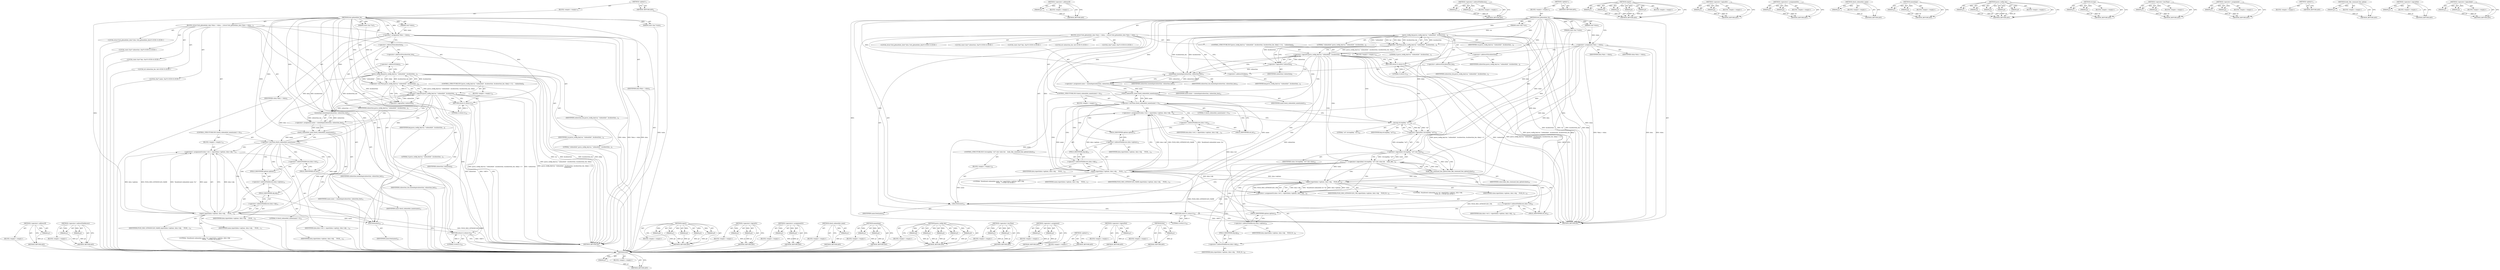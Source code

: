 digraph "&lt;operator&gt;.logicalAnd" {
vulnerable_118 [label=<(METHOD,&lt;operator&gt;.addressOf)>];
vulnerable_119 [label=<(PARAM,p1)>];
vulnerable_120 [label=<(BLOCK,&lt;empty&gt;,&lt;empty&gt;)>];
vulnerable_121 [label=<(METHOD_RETURN,ANY)>];
vulnerable_140 [label=<(METHOD,&lt;operator&gt;.indirectFieldAccess)>];
vulnerable_141 [label=<(PARAM,p1)>];
vulnerable_142 [label=<(PARAM,p2)>];
vulnerable_143 [label=<(BLOCK,&lt;empty&gt;,&lt;empty&gt;)>];
vulnerable_144 [label=<(METHOD_RETURN,ANY)>];
vulnerable_6 [label=<(METHOD,&lt;global&gt;)<SUB>1</SUB>>];
vulnerable_7 [label=<(BLOCK,&lt;empty&gt;,&lt;empty&gt;)<SUB>1</SUB>>];
vulnerable_8 [label=<(METHOD,fsck_gitmodules_fn)<SUB>1</SUB>>];
vulnerable_9 [label=<(PARAM,const char *var)<SUB>1</SUB>>];
vulnerable_10 [label=<(PARAM,const char *value)<SUB>1</SUB>>];
vulnerable_11 [label=<(PARAM,void *vdata)<SUB>1</SUB>>];
vulnerable_12 [label=<(BLOCK,{
	struct fsck_gitmodules_data *data = vdata;
	...,{
	struct fsck_gitmodules_data *data = vdata;
	...)<SUB>2</SUB>>];
vulnerable_13 [label="<(LOCAL,struct fsck_gitmodules_data* data: fsck_gitmodules_data*)<SUB>3</SUB>>"];
vulnerable_14 [label=<(&lt;operator&gt;.assignment,*data = vdata)<SUB>3</SUB>>];
vulnerable_15 [label=<(IDENTIFIER,data,*data = vdata)<SUB>3</SUB>>];
vulnerable_16 [label=<(IDENTIFIER,vdata,*data = vdata)<SUB>3</SUB>>];
vulnerable_17 [label="<(LOCAL,const char* subsection: char*)<SUB>4</SUB>>"];
vulnerable_18 [label="<(LOCAL,const char* key: char*)<SUB>4</SUB>>"];
vulnerable_19 [label="<(LOCAL,int subsection_len: int)<SUB>5</SUB>>"];
vulnerable_20 [label="<(LOCAL,char* name: char*)<SUB>6</SUB>>"];
vulnerable_21 [label=<(CONTROL_STRUCTURE,IF,if (parse_config_key(var, &quot;submodule&quot;, &amp;subsection, &amp;subsection_len, &amp;key) &lt; 0 ||
	    !subsection))<SUB>8</SUB>>];
vulnerable_22 [label=<(&lt;operator&gt;.logicalOr,parse_config_key(var, &quot;submodule&quot;, &amp;subsection,...)<SUB>8</SUB>>];
vulnerable_23 [label=<(&lt;operator&gt;.lessThan,parse_config_key(var, &quot;submodule&quot;, &amp;subsection,...)<SUB>8</SUB>>];
vulnerable_24 [label=<(parse_config_key,parse_config_key(var, &quot;submodule&quot;, &amp;subsection,...)<SUB>8</SUB>>];
vulnerable_25 [label=<(IDENTIFIER,var,parse_config_key(var, &quot;submodule&quot;, &amp;subsection,...)<SUB>8</SUB>>];
vulnerable_26 [label=<(LITERAL,&quot;submodule&quot;,parse_config_key(var, &quot;submodule&quot;, &amp;subsection,...)<SUB>8</SUB>>];
vulnerable_27 [label=<(&lt;operator&gt;.addressOf,&amp;subsection)<SUB>8</SUB>>];
vulnerable_28 [label=<(IDENTIFIER,subsection,parse_config_key(var, &quot;submodule&quot;, &amp;subsection,...)<SUB>8</SUB>>];
vulnerable_29 [label=<(&lt;operator&gt;.addressOf,&amp;subsection_len)<SUB>8</SUB>>];
vulnerable_30 [label=<(IDENTIFIER,subsection_len,parse_config_key(var, &quot;submodule&quot;, &amp;subsection,...)<SUB>8</SUB>>];
vulnerable_31 [label=<(&lt;operator&gt;.addressOf,&amp;key)<SUB>8</SUB>>];
vulnerable_32 [label=<(IDENTIFIER,key,parse_config_key(var, &quot;submodule&quot;, &amp;subsection,...)<SUB>8</SUB>>];
vulnerable_33 [label=<(LITERAL,0,parse_config_key(var, &quot;submodule&quot;, &amp;subsection,...)<SUB>8</SUB>>];
vulnerable_34 [label=<(&lt;operator&gt;.logicalNot,!subsection)<SUB>9</SUB>>];
vulnerable_35 [label=<(IDENTIFIER,subsection,!subsection)<SUB>9</SUB>>];
vulnerable_36 [label=<(BLOCK,&lt;empty&gt;,&lt;empty&gt;)<SUB>10</SUB>>];
vulnerable_37 [label=<(RETURN,return 0;,return 0;)<SUB>10</SUB>>];
vulnerable_38 [label=<(LITERAL,0,return 0;)<SUB>10</SUB>>];
vulnerable_39 [label=<(&lt;operator&gt;.assignment,name = xmemdupz(subsection, subsection_len))<SUB>12</SUB>>];
vulnerable_40 [label=<(IDENTIFIER,name,name = xmemdupz(subsection, subsection_len))<SUB>12</SUB>>];
vulnerable_41 [label=<(xmemdupz,xmemdupz(subsection, subsection_len))<SUB>12</SUB>>];
vulnerable_42 [label=<(IDENTIFIER,subsection,xmemdupz(subsection, subsection_len))<SUB>12</SUB>>];
vulnerable_43 [label=<(IDENTIFIER,subsection_len,xmemdupz(subsection, subsection_len))<SUB>12</SUB>>];
vulnerable_44 [label=<(CONTROL_STRUCTURE,IF,if (check_submodule_name(name) &lt; 0))<SUB>13</SUB>>];
vulnerable_45 [label=<(&lt;operator&gt;.lessThan,check_submodule_name(name) &lt; 0)<SUB>13</SUB>>];
vulnerable_46 [label=<(check_submodule_name,check_submodule_name(name))<SUB>13</SUB>>];
vulnerable_47 [label=<(IDENTIFIER,name,check_submodule_name(name))<SUB>13</SUB>>];
vulnerable_48 [label=<(LITERAL,0,check_submodule_name(name) &lt; 0)<SUB>13</SUB>>];
vulnerable_49 [label=<(BLOCK,&lt;empty&gt;,&lt;empty&gt;)<SUB>14</SUB>>];
vulnerable_50 [label=<(&lt;operators&gt;.assignmentOr,data-&gt;ret |= report(data-&gt;options, data-&gt;obj,
 ...)<SUB>14</SUB>>];
vulnerable_51 [label=<(&lt;operator&gt;.indirectFieldAccess,data-&gt;ret)<SUB>14</SUB>>];
vulnerable_52 [label=<(IDENTIFIER,data,data-&gt;ret |= report(data-&gt;options, data-&gt;obj,
 ...)<SUB>14</SUB>>];
vulnerable_53 [label=<(FIELD_IDENTIFIER,ret,ret)<SUB>14</SUB>>];
vulnerable_54 [label=<(report,report(data-&gt;options, data-&gt;obj,
 				    FSCK_...)<SUB>14</SUB>>];
vulnerable_55 [label=<(&lt;operator&gt;.indirectFieldAccess,data-&gt;options)<SUB>14</SUB>>];
vulnerable_56 [label=<(IDENTIFIER,data,report(data-&gt;options, data-&gt;obj,
 				    FSCK_...)<SUB>14</SUB>>];
vulnerable_57 [label=<(FIELD_IDENTIFIER,options,options)<SUB>14</SUB>>];
vulnerable_58 [label=<(&lt;operator&gt;.indirectFieldAccess,data-&gt;obj)<SUB>14</SUB>>];
vulnerable_59 [label=<(IDENTIFIER,data,report(data-&gt;options, data-&gt;obj,
 				    FSCK_...)<SUB>14</SUB>>];
vulnerable_60 [label=<(FIELD_IDENTIFIER,obj,obj)<SUB>14</SUB>>];
vulnerable_61 [label=<(IDENTIFIER,FSCK_MSG_GITMODULES_NAME,report(data-&gt;options, data-&gt;obj,
 				    FSCK_...)<SUB>15</SUB>>];
vulnerable_62 [label="<(LITERAL,&quot;disallowed submodule name: %s&quot;,report(data-&gt;options, data-&gt;obj,
 				    FSCK_...)<SUB>16</SUB>>"];
vulnerable_63 [label=<(IDENTIFIER,name,report(data-&gt;options, data-&gt;obj,
 				    FSCK_...)<SUB>17</SUB>>];
vulnerable_64 [label=<(free,free(name))<SUB>18</SUB>>];
vulnerable_65 [label=<(IDENTIFIER,name,free(name))<SUB>18</SUB>>];
vulnerable_66 [label=<(RETURN,return 0;,return 0;)<SUB>20</SUB>>];
vulnerable_67 [label=<(LITERAL,0,return 0;)<SUB>20</SUB>>];
vulnerable_68 [label=<(METHOD_RETURN,int)<SUB>1</SUB>>];
vulnerable_70 [label=<(METHOD_RETURN,ANY)<SUB>1</SUB>>];
vulnerable_145 [label=<(METHOD,report)>];
vulnerable_146 [label=<(PARAM,p1)>];
vulnerable_147 [label=<(PARAM,p2)>];
vulnerable_148 [label=<(PARAM,p3)>];
vulnerable_149 [label=<(PARAM,p4)>];
vulnerable_150 [label=<(PARAM,p5)>];
vulnerable_151 [label=<(BLOCK,&lt;empty&gt;,&lt;empty&gt;)>];
vulnerable_152 [label=<(METHOD_RETURN,ANY)>];
vulnerable_100 [label=<(METHOD,&lt;operator&gt;.logicalOr)>];
vulnerable_101 [label=<(PARAM,p1)>];
vulnerable_102 [label=<(PARAM,p2)>];
vulnerable_103 [label=<(BLOCK,&lt;empty&gt;,&lt;empty&gt;)>];
vulnerable_104 [label=<(METHOD_RETURN,ANY)>];
vulnerable_135 [label=<(METHOD,&lt;operators&gt;.assignmentOr)>];
vulnerable_136 [label=<(PARAM,p1)>];
vulnerable_137 [label=<(PARAM,p2)>];
vulnerable_138 [label=<(BLOCK,&lt;empty&gt;,&lt;empty&gt;)>];
vulnerable_139 [label=<(METHOD_RETURN,ANY)>];
vulnerable_131 [label=<(METHOD,check_submodule_name)>];
vulnerable_132 [label=<(PARAM,p1)>];
vulnerable_133 [label=<(BLOCK,&lt;empty&gt;,&lt;empty&gt;)>];
vulnerable_134 [label=<(METHOD_RETURN,ANY)>];
vulnerable_126 [label=<(METHOD,xmemdupz)>];
vulnerable_127 [label=<(PARAM,p1)>];
vulnerable_128 [label=<(PARAM,p2)>];
vulnerable_129 [label=<(BLOCK,&lt;empty&gt;,&lt;empty&gt;)>];
vulnerable_130 [label=<(METHOD_RETURN,ANY)>];
vulnerable_110 [label=<(METHOD,parse_config_key)>];
vulnerable_111 [label=<(PARAM,p1)>];
vulnerable_112 [label=<(PARAM,p2)>];
vulnerable_113 [label=<(PARAM,p3)>];
vulnerable_114 [label=<(PARAM,p4)>];
vulnerable_115 [label=<(PARAM,p5)>];
vulnerable_116 [label=<(BLOCK,&lt;empty&gt;,&lt;empty&gt;)>];
vulnerable_117 [label=<(METHOD_RETURN,ANY)>];
vulnerable_105 [label=<(METHOD,&lt;operator&gt;.lessThan)>];
vulnerable_106 [label=<(PARAM,p1)>];
vulnerable_107 [label=<(PARAM,p2)>];
vulnerable_108 [label=<(BLOCK,&lt;empty&gt;,&lt;empty&gt;)>];
vulnerable_109 [label=<(METHOD_RETURN,ANY)>];
vulnerable_95 [label=<(METHOD,&lt;operator&gt;.assignment)>];
vulnerable_96 [label=<(PARAM,p1)>];
vulnerable_97 [label=<(PARAM,p2)>];
vulnerable_98 [label=<(BLOCK,&lt;empty&gt;,&lt;empty&gt;)>];
vulnerable_99 [label=<(METHOD_RETURN,ANY)>];
vulnerable_89 [label=<(METHOD,&lt;global&gt;)<SUB>1</SUB>>];
vulnerable_90 [label=<(BLOCK,&lt;empty&gt;,&lt;empty&gt;)>];
vulnerable_91 [label=<(METHOD_RETURN,ANY)>];
vulnerable_122 [label=<(METHOD,&lt;operator&gt;.logicalNot)>];
vulnerable_123 [label=<(PARAM,p1)>];
vulnerable_124 [label=<(BLOCK,&lt;empty&gt;,&lt;empty&gt;)>];
vulnerable_125 [label=<(METHOD_RETURN,ANY)>];
vulnerable_153 [label=<(METHOD,free)>];
vulnerable_154 [label=<(PARAM,p1)>];
vulnerable_155 [label=<(BLOCK,&lt;empty&gt;,&lt;empty&gt;)>];
vulnerable_156 [label=<(METHOD_RETURN,ANY)>];
fixed_196 [label=<(METHOD,free)>];
fixed_197 [label=<(PARAM,p1)>];
fixed_198 [label=<(BLOCK,&lt;empty&gt;,&lt;empty&gt;)>];
fixed_199 [label=<(METHOD_RETURN,ANY)>];
fixed_147 [label=<(METHOD,&lt;operator&gt;.addressOf)>];
fixed_148 [label=<(PARAM,p1)>];
fixed_149 [label=<(BLOCK,&lt;empty&gt;,&lt;empty&gt;)>];
fixed_150 [label=<(METHOD_RETURN,ANY)>];
fixed_169 [label=<(METHOD,&lt;operator&gt;.indirectFieldAccess)>];
fixed_170 [label=<(PARAM,p1)>];
fixed_171 [label=<(PARAM,p2)>];
fixed_172 [label=<(BLOCK,&lt;empty&gt;,&lt;empty&gt;)>];
fixed_173 [label=<(METHOD_RETURN,ANY)>];
fixed_6 [label=<(METHOD,&lt;global&gt;)<SUB>1</SUB>>];
fixed_7 [label=<(BLOCK,&lt;empty&gt;,&lt;empty&gt;)<SUB>1</SUB>>];
fixed_8 [label=<(METHOD,fsck_gitmodules_fn)<SUB>1</SUB>>];
fixed_9 [label=<(PARAM,const char *var)<SUB>1</SUB>>];
fixed_10 [label=<(PARAM,const char *value)<SUB>1</SUB>>];
fixed_11 [label=<(PARAM,void *vdata)<SUB>1</SUB>>];
fixed_12 [label=<(BLOCK,{
	struct fsck_gitmodules_data *data = vdata;
	...,{
	struct fsck_gitmodules_data *data = vdata;
	...)<SUB>2</SUB>>];
fixed_13 [label="<(LOCAL,struct fsck_gitmodules_data* data: fsck_gitmodules_data*)<SUB>3</SUB>>"];
fixed_14 [label=<(&lt;operator&gt;.assignment,*data = vdata)<SUB>3</SUB>>];
fixed_15 [label=<(IDENTIFIER,data,*data = vdata)<SUB>3</SUB>>];
fixed_16 [label=<(IDENTIFIER,vdata,*data = vdata)<SUB>3</SUB>>];
fixed_17 [label="<(LOCAL,const char* subsection: char*)<SUB>4</SUB>>"];
fixed_18 [label="<(LOCAL,const char* key: char*)<SUB>4</SUB>>"];
fixed_19 [label="<(LOCAL,int subsection_len: int)<SUB>5</SUB>>"];
fixed_20 [label="<(LOCAL,char* name: char*)<SUB>6</SUB>>"];
fixed_21 [label=<(CONTROL_STRUCTURE,IF,if (parse_config_key(var, &quot;submodule&quot;, &amp;subsection, &amp;subsection_len, &amp;key) &lt; 0 ||
	    !subsection))<SUB>8</SUB>>];
fixed_22 [label=<(&lt;operator&gt;.logicalOr,parse_config_key(var, &quot;submodule&quot;, &amp;subsection,...)<SUB>8</SUB>>];
fixed_23 [label=<(&lt;operator&gt;.lessThan,parse_config_key(var, &quot;submodule&quot;, &amp;subsection,...)<SUB>8</SUB>>];
fixed_24 [label=<(parse_config_key,parse_config_key(var, &quot;submodule&quot;, &amp;subsection,...)<SUB>8</SUB>>];
fixed_25 [label=<(IDENTIFIER,var,parse_config_key(var, &quot;submodule&quot;, &amp;subsection,...)<SUB>8</SUB>>];
fixed_26 [label=<(LITERAL,&quot;submodule&quot;,parse_config_key(var, &quot;submodule&quot;, &amp;subsection,...)<SUB>8</SUB>>];
fixed_27 [label=<(&lt;operator&gt;.addressOf,&amp;subsection)<SUB>8</SUB>>];
fixed_28 [label=<(IDENTIFIER,subsection,parse_config_key(var, &quot;submodule&quot;, &amp;subsection,...)<SUB>8</SUB>>];
fixed_29 [label=<(&lt;operator&gt;.addressOf,&amp;subsection_len)<SUB>8</SUB>>];
fixed_30 [label=<(IDENTIFIER,subsection_len,parse_config_key(var, &quot;submodule&quot;, &amp;subsection,...)<SUB>8</SUB>>];
fixed_31 [label=<(&lt;operator&gt;.addressOf,&amp;key)<SUB>8</SUB>>];
fixed_32 [label=<(IDENTIFIER,key,parse_config_key(var, &quot;submodule&quot;, &amp;subsection,...)<SUB>8</SUB>>];
fixed_33 [label=<(LITERAL,0,parse_config_key(var, &quot;submodule&quot;, &amp;subsection,...)<SUB>8</SUB>>];
fixed_34 [label=<(&lt;operator&gt;.logicalNot,!subsection)<SUB>9</SUB>>];
fixed_35 [label=<(IDENTIFIER,subsection,!subsection)<SUB>9</SUB>>];
fixed_36 [label=<(BLOCK,&lt;empty&gt;,&lt;empty&gt;)<SUB>10</SUB>>];
fixed_37 [label=<(RETURN,return 0;,return 0;)<SUB>10</SUB>>];
fixed_38 [label=<(LITERAL,0,return 0;)<SUB>10</SUB>>];
fixed_39 [label=<(&lt;operator&gt;.assignment,name = xmemdupz(subsection, subsection_len))<SUB>12</SUB>>];
fixed_40 [label=<(IDENTIFIER,name,name = xmemdupz(subsection, subsection_len))<SUB>12</SUB>>];
fixed_41 [label=<(xmemdupz,xmemdupz(subsection, subsection_len))<SUB>12</SUB>>];
fixed_42 [label=<(IDENTIFIER,subsection,xmemdupz(subsection, subsection_len))<SUB>12</SUB>>];
fixed_43 [label=<(IDENTIFIER,subsection_len,xmemdupz(subsection, subsection_len))<SUB>12</SUB>>];
fixed_44 [label=<(CONTROL_STRUCTURE,IF,if (check_submodule_name(name) &lt; 0))<SUB>13</SUB>>];
fixed_45 [label=<(&lt;operator&gt;.lessThan,check_submodule_name(name) &lt; 0)<SUB>13</SUB>>];
fixed_46 [label=<(check_submodule_name,check_submodule_name(name))<SUB>13</SUB>>];
fixed_47 [label=<(IDENTIFIER,name,check_submodule_name(name))<SUB>13</SUB>>];
fixed_48 [label=<(LITERAL,0,check_submodule_name(name) &lt; 0)<SUB>13</SUB>>];
fixed_49 [label=<(BLOCK,&lt;empty&gt;,&lt;empty&gt;)<SUB>14</SUB>>];
fixed_50 [label=<(&lt;operators&gt;.assignmentOr,data-&gt;ret |= report(data-&gt;options, data-&gt;obj,
 ...)<SUB>14</SUB>>];
fixed_51 [label=<(&lt;operator&gt;.indirectFieldAccess,data-&gt;ret)<SUB>14</SUB>>];
fixed_52 [label=<(IDENTIFIER,data,data-&gt;ret |= report(data-&gt;options, data-&gt;obj,
 ...)<SUB>14</SUB>>];
fixed_53 [label=<(FIELD_IDENTIFIER,ret,ret)<SUB>14</SUB>>];
fixed_54 [label=<(report,report(data-&gt;options, data-&gt;obj,
 				    FSCK_...)<SUB>14</SUB>>];
fixed_55 [label=<(&lt;operator&gt;.indirectFieldAccess,data-&gt;options)<SUB>14</SUB>>];
fixed_56 [label=<(IDENTIFIER,data,report(data-&gt;options, data-&gt;obj,
 				    FSCK_...)<SUB>14</SUB>>];
fixed_57 [label=<(FIELD_IDENTIFIER,options,options)<SUB>14</SUB>>];
fixed_58 [label=<(&lt;operator&gt;.indirectFieldAccess,data-&gt;obj)<SUB>14</SUB>>];
fixed_59 [label=<(IDENTIFIER,data,report(data-&gt;options, data-&gt;obj,
 				    FSCK_...)<SUB>14</SUB>>];
fixed_60 [label=<(FIELD_IDENTIFIER,obj,obj)<SUB>14</SUB>>];
fixed_61 [label=<(IDENTIFIER,FSCK_MSG_GITMODULES_NAME,report(data-&gt;options, data-&gt;obj,
 				    FSCK_...)<SUB>15</SUB>>];
fixed_62 [label="<(LITERAL,&quot;disallowed submodule name: %s&quot;,report(data-&gt;options, data-&gt;obj,
 				    FSCK_...)<SUB>16</SUB>>"];
fixed_63 [label=<(IDENTIFIER,name,report(data-&gt;options, data-&gt;obj,
 				    FSCK_...)<SUB>17</SUB>>];
fixed_64 [label=<(CONTROL_STRUCTURE,IF,if (!strcmp(key, &quot;url&quot;) &amp;&amp; value &amp;&amp;
	    looks_like_command_line_option(value)))<SUB>18</SUB>>];
fixed_65 [label=<(&lt;operator&gt;.logicalAnd,!strcmp(key, &quot;url&quot;) &amp;&amp; value &amp;&amp;
	    looks_like...)<SUB>18</SUB>>];
fixed_66 [label=<(&lt;operator&gt;.logicalAnd,!strcmp(key, &quot;url&quot;) &amp;&amp; value)<SUB>18</SUB>>];
fixed_67 [label=<(&lt;operator&gt;.logicalNot,!strcmp(key, &quot;url&quot;))<SUB>18</SUB>>];
fixed_68 [label=<(strcmp,strcmp(key, &quot;url&quot;))<SUB>18</SUB>>];
fixed_69 [label=<(IDENTIFIER,key,strcmp(key, &quot;url&quot;))<SUB>18</SUB>>];
fixed_70 [label=<(LITERAL,&quot;url&quot;,strcmp(key, &quot;url&quot;))<SUB>18</SUB>>];
fixed_71 [label=<(IDENTIFIER,value,!strcmp(key, &quot;url&quot;) &amp;&amp; value)<SUB>18</SUB>>];
fixed_72 [label=<(looks_like_command_line_option,looks_like_command_line_option(value))<SUB>19</SUB>>];
fixed_73 [label=<(IDENTIFIER,value,looks_like_command_line_option(value))<SUB>19</SUB>>];
fixed_74 [label=<(BLOCK,&lt;empty&gt;,&lt;empty&gt;)<SUB>20</SUB>>];
fixed_75 [label=<(&lt;operators&gt;.assignmentOr,data-&gt;ret |= report(data-&gt;options, data-&gt;obj,
	...)<SUB>20</SUB>>];
fixed_76 [label=<(&lt;operator&gt;.indirectFieldAccess,data-&gt;ret)<SUB>20</SUB>>];
fixed_77 [label=<(IDENTIFIER,data,data-&gt;ret |= report(data-&gt;options, data-&gt;obj,
	...)<SUB>20</SUB>>];
fixed_78 [label=<(FIELD_IDENTIFIER,ret,ret)<SUB>20</SUB>>];
fixed_79 [label=<(report,report(data-&gt;options, data-&gt;obj,
				    FSCK_M...)<SUB>20</SUB>>];
fixed_80 [label=<(&lt;operator&gt;.indirectFieldAccess,data-&gt;options)<SUB>20</SUB>>];
fixed_81 [label=<(IDENTIFIER,data,report(data-&gt;options, data-&gt;obj,
				    FSCK_M...)<SUB>20</SUB>>];
fixed_82 [label=<(FIELD_IDENTIFIER,options,options)<SUB>20</SUB>>];
fixed_83 [label=<(&lt;operator&gt;.indirectFieldAccess,data-&gt;obj)<SUB>20</SUB>>];
fixed_84 [label=<(IDENTIFIER,data,report(data-&gt;options, data-&gt;obj,
				    FSCK_M...)<SUB>20</SUB>>];
fixed_85 [label=<(FIELD_IDENTIFIER,obj,obj)<SUB>20</SUB>>];
fixed_86 [label=<(IDENTIFIER,FSCK_MSG_GITMODULES_URL,report(data-&gt;options, data-&gt;obj,
				    FSCK_M...)<SUB>21</SUB>>];
fixed_87 [label="<(LITERAL,&quot;disallowed submodule url: %s&quot;,report(data-&gt;options, data-&gt;obj,
				    FSCK_M...)<SUB>22</SUB>>"];
fixed_88 [label=<(IDENTIFIER,value,report(data-&gt;options, data-&gt;obj,
				    FSCK_M...)<SUB>23</SUB>>];
fixed_89 [label=<(free,free(name))<SUB>24</SUB>>];
fixed_90 [label=<(IDENTIFIER,name,free(name))<SUB>24</SUB>>];
fixed_91 [label=<(RETURN,return 0;,return 0;)<SUB>26</SUB>>];
fixed_92 [label=<(LITERAL,0,return 0;)<SUB>26</SUB>>];
fixed_93 [label=<(METHOD_RETURN,int)<SUB>1</SUB>>];
fixed_95 [label=<(METHOD_RETURN,ANY)<SUB>1</SUB>>];
fixed_174 [label=<(METHOD,report)>];
fixed_175 [label=<(PARAM,p1)>];
fixed_176 [label=<(PARAM,p2)>];
fixed_177 [label=<(PARAM,p3)>];
fixed_178 [label=<(PARAM,p4)>];
fixed_179 [label=<(PARAM,p5)>];
fixed_180 [label=<(BLOCK,&lt;empty&gt;,&lt;empty&gt;)>];
fixed_181 [label=<(METHOD_RETURN,ANY)>];
fixed_129 [label=<(METHOD,&lt;operator&gt;.logicalOr)>];
fixed_130 [label=<(PARAM,p1)>];
fixed_131 [label=<(PARAM,p2)>];
fixed_132 [label=<(BLOCK,&lt;empty&gt;,&lt;empty&gt;)>];
fixed_133 [label=<(METHOD_RETURN,ANY)>];
fixed_164 [label=<(METHOD,&lt;operators&gt;.assignmentOr)>];
fixed_165 [label=<(PARAM,p1)>];
fixed_166 [label=<(PARAM,p2)>];
fixed_167 [label=<(BLOCK,&lt;empty&gt;,&lt;empty&gt;)>];
fixed_168 [label=<(METHOD_RETURN,ANY)>];
fixed_160 [label=<(METHOD,check_submodule_name)>];
fixed_161 [label=<(PARAM,p1)>];
fixed_162 [label=<(BLOCK,&lt;empty&gt;,&lt;empty&gt;)>];
fixed_163 [label=<(METHOD_RETURN,ANY)>];
fixed_155 [label=<(METHOD,xmemdupz)>];
fixed_156 [label=<(PARAM,p1)>];
fixed_157 [label=<(PARAM,p2)>];
fixed_158 [label=<(BLOCK,&lt;empty&gt;,&lt;empty&gt;)>];
fixed_159 [label=<(METHOD_RETURN,ANY)>];
fixed_139 [label=<(METHOD,parse_config_key)>];
fixed_140 [label=<(PARAM,p1)>];
fixed_141 [label=<(PARAM,p2)>];
fixed_142 [label=<(PARAM,p3)>];
fixed_143 [label=<(PARAM,p4)>];
fixed_144 [label=<(PARAM,p5)>];
fixed_145 [label=<(BLOCK,&lt;empty&gt;,&lt;empty&gt;)>];
fixed_146 [label=<(METHOD_RETURN,ANY)>];
fixed_187 [label=<(METHOD,strcmp)>];
fixed_188 [label=<(PARAM,p1)>];
fixed_189 [label=<(PARAM,p2)>];
fixed_190 [label=<(BLOCK,&lt;empty&gt;,&lt;empty&gt;)>];
fixed_191 [label=<(METHOD_RETURN,ANY)>];
fixed_134 [label=<(METHOD,&lt;operator&gt;.lessThan)>];
fixed_135 [label=<(PARAM,p1)>];
fixed_136 [label=<(PARAM,p2)>];
fixed_137 [label=<(BLOCK,&lt;empty&gt;,&lt;empty&gt;)>];
fixed_138 [label=<(METHOD_RETURN,ANY)>];
fixed_124 [label=<(METHOD,&lt;operator&gt;.assignment)>];
fixed_125 [label=<(PARAM,p1)>];
fixed_126 [label=<(PARAM,p2)>];
fixed_127 [label=<(BLOCK,&lt;empty&gt;,&lt;empty&gt;)>];
fixed_128 [label=<(METHOD_RETURN,ANY)>];
fixed_118 [label=<(METHOD,&lt;global&gt;)<SUB>1</SUB>>];
fixed_119 [label=<(BLOCK,&lt;empty&gt;,&lt;empty&gt;)>];
fixed_120 [label=<(METHOD_RETURN,ANY)>];
fixed_192 [label=<(METHOD,looks_like_command_line_option)>];
fixed_193 [label=<(PARAM,p1)>];
fixed_194 [label=<(BLOCK,&lt;empty&gt;,&lt;empty&gt;)>];
fixed_195 [label=<(METHOD_RETURN,ANY)>];
fixed_151 [label=<(METHOD,&lt;operator&gt;.logicalNot)>];
fixed_152 [label=<(PARAM,p1)>];
fixed_153 [label=<(BLOCK,&lt;empty&gt;,&lt;empty&gt;)>];
fixed_154 [label=<(METHOD_RETURN,ANY)>];
fixed_182 [label=<(METHOD,&lt;operator&gt;.logicalAnd)>];
fixed_183 [label=<(PARAM,p1)>];
fixed_184 [label=<(PARAM,p2)>];
fixed_185 [label=<(BLOCK,&lt;empty&gt;,&lt;empty&gt;)>];
fixed_186 [label=<(METHOD_RETURN,ANY)>];
vulnerable_118 -> vulnerable_119  [key=0, label="AST: "];
vulnerable_118 -> vulnerable_119  [key=1, label="DDG: "];
vulnerable_118 -> vulnerable_120  [key=0, label="AST: "];
vulnerable_118 -> vulnerable_121  [key=0, label="AST: "];
vulnerable_118 -> vulnerable_121  [key=1, label="CFG: "];
vulnerable_119 -> vulnerable_121  [key=0, label="DDG: p1"];
vulnerable_120 -> fixed_196  [key=0];
vulnerable_121 -> fixed_196  [key=0];
vulnerable_140 -> vulnerable_141  [key=0, label="AST: "];
vulnerable_140 -> vulnerable_141  [key=1, label="DDG: "];
vulnerable_140 -> vulnerable_143  [key=0, label="AST: "];
vulnerable_140 -> vulnerable_142  [key=0, label="AST: "];
vulnerable_140 -> vulnerable_142  [key=1, label="DDG: "];
vulnerable_140 -> vulnerable_144  [key=0, label="AST: "];
vulnerable_140 -> vulnerable_144  [key=1, label="CFG: "];
vulnerable_141 -> vulnerable_144  [key=0, label="DDG: p1"];
vulnerable_142 -> vulnerable_144  [key=0, label="DDG: p2"];
vulnerable_143 -> fixed_196  [key=0];
vulnerable_144 -> fixed_196  [key=0];
vulnerable_6 -> vulnerable_7  [key=0, label="AST: "];
vulnerable_6 -> vulnerable_70  [key=0, label="AST: "];
vulnerable_6 -> vulnerable_70  [key=1, label="CFG: "];
vulnerable_7 -> vulnerable_8  [key=0, label="AST: "];
vulnerable_8 -> vulnerable_9  [key=0, label="AST: "];
vulnerable_8 -> vulnerable_9  [key=1, label="DDG: "];
vulnerable_8 -> vulnerable_10  [key=0, label="AST: "];
vulnerable_8 -> vulnerable_10  [key=1, label="DDG: "];
vulnerable_8 -> vulnerable_11  [key=0, label="AST: "];
vulnerable_8 -> vulnerable_11  [key=1, label="DDG: "];
vulnerable_8 -> vulnerable_12  [key=0, label="AST: "];
vulnerable_8 -> vulnerable_68  [key=0, label="AST: "];
vulnerable_8 -> vulnerable_14  [key=0, label="CFG: "];
vulnerable_8 -> vulnerable_14  [key=1, label="DDG: "];
vulnerable_8 -> vulnerable_66  [key=0, label="DDG: "];
vulnerable_8 -> vulnerable_64  [key=0, label="DDG: "];
vulnerable_8 -> vulnerable_67  [key=0, label="DDG: "];
vulnerable_8 -> vulnerable_37  [key=0, label="DDG: "];
vulnerable_8 -> vulnerable_41  [key=0, label="DDG: "];
vulnerable_8 -> vulnerable_45  [key=0, label="DDG: "];
vulnerable_8 -> vulnerable_23  [key=0, label="DDG: "];
vulnerable_8 -> vulnerable_34  [key=0, label="DDG: "];
vulnerable_8 -> vulnerable_38  [key=0, label="DDG: "];
vulnerable_8 -> vulnerable_46  [key=0, label="DDG: "];
vulnerable_8 -> vulnerable_24  [key=0, label="DDG: "];
vulnerable_8 -> vulnerable_54  [key=0, label="DDG: "];
vulnerable_9 -> vulnerable_24  [key=0, label="DDG: var"];
vulnerable_10 -> vulnerable_68  [key=0, label="DDG: value"];
vulnerable_11 -> vulnerable_14  [key=0, label="DDG: vdata"];
vulnerable_12 -> vulnerable_13  [key=0, label="AST: "];
vulnerable_12 -> vulnerable_14  [key=0, label="AST: "];
vulnerable_12 -> vulnerable_17  [key=0, label="AST: "];
vulnerable_12 -> vulnerable_18  [key=0, label="AST: "];
vulnerable_12 -> vulnerable_19  [key=0, label="AST: "];
vulnerable_12 -> vulnerable_20  [key=0, label="AST: "];
vulnerable_12 -> vulnerable_21  [key=0, label="AST: "];
vulnerable_12 -> vulnerable_39  [key=0, label="AST: "];
vulnerable_12 -> vulnerable_44  [key=0, label="AST: "];
vulnerable_12 -> vulnerable_64  [key=0, label="AST: "];
vulnerable_12 -> vulnerable_66  [key=0, label="AST: "];
vulnerable_13 -> fixed_196  [key=0];
vulnerable_14 -> vulnerable_15  [key=0, label="AST: "];
vulnerable_14 -> vulnerable_16  [key=0, label="AST: "];
vulnerable_14 -> vulnerable_27  [key=0, label="CFG: "];
vulnerable_14 -> vulnerable_68  [key=0, label="DDG: data"];
vulnerable_14 -> vulnerable_68  [key=1, label="DDG: vdata"];
vulnerable_14 -> vulnerable_68  [key=2, label="DDG: *data = vdata"];
vulnerable_14 -> vulnerable_50  [key=0, label="DDG: data"];
vulnerable_14 -> vulnerable_54  [key=0, label="DDG: data"];
vulnerable_15 -> fixed_196  [key=0];
vulnerable_16 -> fixed_196  [key=0];
vulnerable_17 -> fixed_196  [key=0];
vulnerable_18 -> fixed_196  [key=0];
vulnerable_19 -> fixed_196  [key=0];
vulnerable_20 -> fixed_196  [key=0];
vulnerable_21 -> vulnerable_22  [key=0, label="AST: "];
vulnerable_21 -> vulnerable_36  [key=0, label="AST: "];
vulnerable_22 -> vulnerable_23  [key=0, label="AST: "];
vulnerable_22 -> vulnerable_34  [key=0, label="AST: "];
vulnerable_22 -> vulnerable_37  [key=0, label="CFG: "];
vulnerable_22 -> vulnerable_37  [key=1, label="CDG: "];
vulnerable_22 -> vulnerable_41  [key=0, label="CFG: "];
vulnerable_22 -> vulnerable_41  [key=1, label="CDG: "];
vulnerable_22 -> vulnerable_68  [key=0, label="DDG: parse_config_key(var, &quot;submodule&quot;, &amp;subsection, &amp;subsection_len, &amp;key) &lt; 0"];
vulnerable_22 -> vulnerable_68  [key=1, label="DDG: !subsection"];
vulnerable_22 -> vulnerable_68  [key=2, label="DDG: parse_config_key(var, &quot;submodule&quot;, &amp;subsection, &amp;subsection_len, &amp;key) &lt; 0 ||
	    !subsection"];
vulnerable_22 -> vulnerable_64  [key=0, label="CDG: "];
vulnerable_22 -> vulnerable_66  [key=0, label="CDG: "];
vulnerable_22 -> vulnerable_46  [key=0, label="CDG: "];
vulnerable_22 -> vulnerable_45  [key=0, label="CDG: "];
vulnerable_22 -> vulnerable_39  [key=0, label="CDG: "];
vulnerable_23 -> vulnerable_24  [key=0, label="AST: "];
vulnerable_23 -> vulnerable_33  [key=0, label="AST: "];
vulnerable_23 -> vulnerable_22  [key=0, label="CFG: "];
vulnerable_23 -> vulnerable_22  [key=1, label="DDG: parse_config_key(var, &quot;submodule&quot;, &amp;subsection, &amp;subsection_len, &amp;key)"];
vulnerable_23 -> vulnerable_22  [key=2, label="DDG: 0"];
vulnerable_23 -> vulnerable_34  [key=0, label="CFG: "];
vulnerable_23 -> vulnerable_34  [key=1, label="CDG: "];
vulnerable_23 -> vulnerable_68  [key=0, label="DDG: parse_config_key(var, &quot;submodule&quot;, &amp;subsection, &amp;subsection_len, &amp;key)"];
vulnerable_24 -> vulnerable_25  [key=0, label="AST: "];
vulnerable_24 -> vulnerable_26  [key=0, label="AST: "];
vulnerable_24 -> vulnerable_27  [key=0, label="AST: "];
vulnerable_24 -> vulnerable_29  [key=0, label="AST: "];
vulnerable_24 -> vulnerable_31  [key=0, label="AST: "];
vulnerable_24 -> vulnerable_23  [key=0, label="CFG: "];
vulnerable_24 -> vulnerable_23  [key=1, label="DDG: &amp;subsection"];
vulnerable_24 -> vulnerable_23  [key=2, label="DDG: &quot;submodule&quot;"];
vulnerable_24 -> vulnerable_23  [key=3, label="DDG: var"];
vulnerable_24 -> vulnerable_23  [key=4, label="DDG: &amp;key"];
vulnerable_24 -> vulnerable_23  [key=5, label="DDG: &amp;subsection_len"];
vulnerable_24 -> vulnerable_68  [key=0, label="DDG: var"];
vulnerable_24 -> vulnerable_68  [key=1, label="DDG: &amp;subsection"];
vulnerable_24 -> vulnerable_68  [key=2, label="DDG: &amp;subsection_len"];
vulnerable_24 -> vulnerable_68  [key=3, label="DDG: &amp;key"];
vulnerable_24 -> vulnerable_41  [key=0, label="DDG: &amp;subsection"];
vulnerable_24 -> vulnerable_41  [key=1, label="DDG: &amp;subsection_len"];
vulnerable_24 -> vulnerable_34  [key=0, label="DDG: &amp;subsection"];
vulnerable_25 -> fixed_196  [key=0];
vulnerable_26 -> fixed_196  [key=0];
vulnerable_27 -> vulnerable_28  [key=0, label="AST: "];
vulnerable_27 -> vulnerable_29  [key=0, label="CFG: "];
vulnerable_28 -> fixed_196  [key=0];
vulnerable_29 -> vulnerable_30  [key=0, label="AST: "];
vulnerable_29 -> vulnerable_31  [key=0, label="CFG: "];
vulnerable_30 -> fixed_196  [key=0];
vulnerable_31 -> vulnerable_32  [key=0, label="AST: "];
vulnerable_31 -> vulnerable_24  [key=0, label="CFG: "];
vulnerable_32 -> fixed_196  [key=0];
vulnerable_33 -> fixed_196  [key=0];
vulnerable_34 -> vulnerable_35  [key=0, label="AST: "];
vulnerable_34 -> vulnerable_22  [key=0, label="CFG: "];
vulnerable_34 -> vulnerable_22  [key=1, label="DDG: subsection"];
vulnerable_34 -> vulnerable_68  [key=0, label="DDG: subsection"];
vulnerable_34 -> vulnerable_41  [key=0, label="DDG: subsection"];
vulnerable_35 -> fixed_196  [key=0];
vulnerable_36 -> vulnerable_37  [key=0, label="AST: "];
vulnerable_37 -> vulnerable_38  [key=0, label="AST: "];
vulnerable_37 -> vulnerable_68  [key=0, label="CFG: "];
vulnerable_37 -> vulnerable_68  [key=1, label="DDG: &lt;RET&gt;"];
vulnerable_38 -> vulnerable_37  [key=0, label="DDG: 0"];
vulnerable_39 -> vulnerable_40  [key=0, label="AST: "];
vulnerable_39 -> vulnerable_41  [key=0, label="AST: "];
vulnerable_39 -> vulnerable_46  [key=0, label="CFG: "];
vulnerable_39 -> vulnerable_46  [key=1, label="DDG: name"];
vulnerable_40 -> fixed_196  [key=0];
vulnerable_41 -> vulnerable_42  [key=0, label="AST: "];
vulnerable_41 -> vulnerable_43  [key=0, label="AST: "];
vulnerable_41 -> vulnerable_39  [key=0, label="CFG: "];
vulnerable_41 -> vulnerable_39  [key=1, label="DDG: subsection"];
vulnerable_41 -> vulnerable_39  [key=2, label="DDG: subsection_len"];
vulnerable_42 -> fixed_196  [key=0];
vulnerable_43 -> fixed_196  [key=0];
vulnerable_44 -> vulnerable_45  [key=0, label="AST: "];
vulnerable_44 -> vulnerable_49  [key=0, label="AST: "];
vulnerable_45 -> vulnerable_46  [key=0, label="AST: "];
vulnerable_45 -> vulnerable_48  [key=0, label="AST: "];
vulnerable_45 -> vulnerable_53  [key=0, label="CFG: "];
vulnerable_45 -> vulnerable_53  [key=1, label="CDG: "];
vulnerable_45 -> vulnerable_64  [key=0, label="CFG: "];
vulnerable_45 -> vulnerable_58  [key=0, label="CDG: "];
vulnerable_45 -> vulnerable_60  [key=0, label="CDG: "];
vulnerable_45 -> vulnerable_51  [key=0, label="CDG: "];
vulnerable_45 -> vulnerable_57  [key=0, label="CDG: "];
vulnerable_45 -> vulnerable_50  [key=0, label="CDG: "];
vulnerable_45 -> vulnerable_55  [key=0, label="CDG: "];
vulnerable_45 -> vulnerable_54  [key=0, label="CDG: "];
vulnerable_46 -> vulnerable_47  [key=0, label="AST: "];
vulnerable_46 -> vulnerable_45  [key=0, label="CFG: "];
vulnerable_46 -> vulnerable_45  [key=1, label="DDG: name"];
vulnerable_46 -> vulnerable_64  [key=0, label="DDG: name"];
vulnerable_46 -> vulnerable_54  [key=0, label="DDG: name"];
vulnerable_47 -> fixed_196  [key=0];
vulnerable_48 -> fixed_196  [key=0];
vulnerable_49 -> vulnerable_50  [key=0, label="AST: "];
vulnerable_50 -> vulnerable_51  [key=0, label="AST: "];
vulnerable_50 -> vulnerable_54  [key=0, label="AST: "];
vulnerable_50 -> vulnerable_64  [key=0, label="CFG: "];
vulnerable_51 -> vulnerable_52  [key=0, label="AST: "];
vulnerable_51 -> vulnerable_53  [key=0, label="AST: "];
vulnerable_51 -> vulnerable_57  [key=0, label="CFG: "];
vulnerable_52 -> fixed_196  [key=0];
vulnerable_53 -> vulnerable_51  [key=0, label="CFG: "];
vulnerable_54 -> vulnerable_55  [key=0, label="AST: "];
vulnerable_54 -> vulnerable_58  [key=0, label="AST: "];
vulnerable_54 -> vulnerable_61  [key=0, label="AST: "];
vulnerable_54 -> vulnerable_62  [key=0, label="AST: "];
vulnerable_54 -> vulnerable_63  [key=0, label="AST: "];
vulnerable_54 -> vulnerable_50  [key=0, label="CFG: "];
vulnerable_54 -> vulnerable_50  [key=1, label="DDG: data-&gt;obj"];
vulnerable_54 -> vulnerable_50  [key=2, label="DDG: data-&gt;options"];
vulnerable_54 -> vulnerable_50  [key=3, label="DDG: FSCK_MSG_GITMODULES_NAME"];
vulnerable_54 -> vulnerable_50  [key=4, label="DDG: &quot;disallowed submodule name: %s&quot;"];
vulnerable_54 -> vulnerable_50  [key=5, label="DDG: name"];
vulnerable_54 -> vulnerable_68  [key=0, label="DDG: FSCK_MSG_GITMODULES_NAME"];
vulnerable_54 -> vulnerable_64  [key=0, label="DDG: name"];
vulnerable_55 -> vulnerable_56  [key=0, label="AST: "];
vulnerable_55 -> vulnerable_57  [key=0, label="AST: "];
vulnerable_55 -> vulnerable_60  [key=0, label="CFG: "];
vulnerable_56 -> fixed_196  [key=0];
vulnerable_57 -> vulnerable_55  [key=0, label="CFG: "];
vulnerable_58 -> vulnerable_59  [key=0, label="AST: "];
vulnerable_58 -> vulnerable_60  [key=0, label="AST: "];
vulnerable_58 -> vulnerable_54  [key=0, label="CFG: "];
vulnerable_59 -> fixed_196  [key=0];
vulnerable_60 -> vulnerable_58  [key=0, label="CFG: "];
vulnerable_61 -> fixed_196  [key=0];
vulnerable_62 -> fixed_196  [key=0];
vulnerable_63 -> fixed_196  [key=0];
vulnerable_64 -> vulnerable_65  [key=0, label="AST: "];
vulnerable_64 -> vulnerable_66  [key=0, label="CFG: "];
vulnerable_65 -> fixed_196  [key=0];
vulnerable_66 -> vulnerable_67  [key=0, label="AST: "];
vulnerable_66 -> vulnerable_68  [key=0, label="CFG: "];
vulnerable_66 -> vulnerable_68  [key=1, label="DDG: &lt;RET&gt;"];
vulnerable_67 -> vulnerable_66  [key=0, label="DDG: 0"];
vulnerable_68 -> fixed_196  [key=0];
vulnerable_70 -> fixed_196  [key=0];
vulnerable_145 -> vulnerable_146  [key=0, label="AST: "];
vulnerable_145 -> vulnerable_146  [key=1, label="DDG: "];
vulnerable_145 -> vulnerable_151  [key=0, label="AST: "];
vulnerable_145 -> vulnerable_147  [key=0, label="AST: "];
vulnerable_145 -> vulnerable_147  [key=1, label="DDG: "];
vulnerable_145 -> vulnerable_152  [key=0, label="AST: "];
vulnerable_145 -> vulnerable_152  [key=1, label="CFG: "];
vulnerable_145 -> vulnerable_148  [key=0, label="AST: "];
vulnerable_145 -> vulnerable_148  [key=1, label="DDG: "];
vulnerable_145 -> vulnerable_149  [key=0, label="AST: "];
vulnerable_145 -> vulnerable_149  [key=1, label="DDG: "];
vulnerable_145 -> vulnerable_150  [key=0, label="AST: "];
vulnerable_145 -> vulnerable_150  [key=1, label="DDG: "];
vulnerable_146 -> vulnerable_152  [key=0, label="DDG: p1"];
vulnerable_147 -> vulnerable_152  [key=0, label="DDG: p2"];
vulnerable_148 -> vulnerable_152  [key=0, label="DDG: p3"];
vulnerable_149 -> vulnerable_152  [key=0, label="DDG: p4"];
vulnerable_150 -> vulnerable_152  [key=0, label="DDG: p5"];
vulnerable_151 -> fixed_196  [key=0];
vulnerable_152 -> fixed_196  [key=0];
vulnerable_100 -> vulnerable_101  [key=0, label="AST: "];
vulnerable_100 -> vulnerable_101  [key=1, label="DDG: "];
vulnerable_100 -> vulnerable_103  [key=0, label="AST: "];
vulnerable_100 -> vulnerable_102  [key=0, label="AST: "];
vulnerable_100 -> vulnerable_102  [key=1, label="DDG: "];
vulnerable_100 -> vulnerable_104  [key=0, label="AST: "];
vulnerable_100 -> vulnerable_104  [key=1, label="CFG: "];
vulnerable_101 -> vulnerable_104  [key=0, label="DDG: p1"];
vulnerable_102 -> vulnerable_104  [key=0, label="DDG: p2"];
vulnerable_103 -> fixed_196  [key=0];
vulnerable_104 -> fixed_196  [key=0];
vulnerable_135 -> vulnerable_136  [key=0, label="AST: "];
vulnerable_135 -> vulnerable_136  [key=1, label="DDG: "];
vulnerable_135 -> vulnerable_138  [key=0, label="AST: "];
vulnerable_135 -> vulnerable_137  [key=0, label="AST: "];
vulnerable_135 -> vulnerable_137  [key=1, label="DDG: "];
vulnerable_135 -> vulnerable_139  [key=0, label="AST: "];
vulnerable_135 -> vulnerable_139  [key=1, label="CFG: "];
vulnerable_136 -> vulnerable_139  [key=0, label="DDG: p1"];
vulnerable_137 -> vulnerable_139  [key=0, label="DDG: p2"];
vulnerable_138 -> fixed_196  [key=0];
vulnerable_139 -> fixed_196  [key=0];
vulnerable_131 -> vulnerable_132  [key=0, label="AST: "];
vulnerable_131 -> vulnerable_132  [key=1, label="DDG: "];
vulnerable_131 -> vulnerable_133  [key=0, label="AST: "];
vulnerable_131 -> vulnerable_134  [key=0, label="AST: "];
vulnerable_131 -> vulnerable_134  [key=1, label="CFG: "];
vulnerable_132 -> vulnerable_134  [key=0, label="DDG: p1"];
vulnerable_133 -> fixed_196  [key=0];
vulnerable_134 -> fixed_196  [key=0];
vulnerable_126 -> vulnerable_127  [key=0, label="AST: "];
vulnerable_126 -> vulnerable_127  [key=1, label="DDG: "];
vulnerable_126 -> vulnerable_129  [key=0, label="AST: "];
vulnerable_126 -> vulnerable_128  [key=0, label="AST: "];
vulnerable_126 -> vulnerable_128  [key=1, label="DDG: "];
vulnerable_126 -> vulnerable_130  [key=0, label="AST: "];
vulnerable_126 -> vulnerable_130  [key=1, label="CFG: "];
vulnerable_127 -> vulnerable_130  [key=0, label="DDG: p1"];
vulnerable_128 -> vulnerable_130  [key=0, label="DDG: p2"];
vulnerable_129 -> fixed_196  [key=0];
vulnerable_130 -> fixed_196  [key=0];
vulnerable_110 -> vulnerable_111  [key=0, label="AST: "];
vulnerable_110 -> vulnerable_111  [key=1, label="DDG: "];
vulnerable_110 -> vulnerable_116  [key=0, label="AST: "];
vulnerable_110 -> vulnerable_112  [key=0, label="AST: "];
vulnerable_110 -> vulnerable_112  [key=1, label="DDG: "];
vulnerable_110 -> vulnerable_117  [key=0, label="AST: "];
vulnerable_110 -> vulnerable_117  [key=1, label="CFG: "];
vulnerable_110 -> vulnerable_113  [key=0, label="AST: "];
vulnerable_110 -> vulnerable_113  [key=1, label="DDG: "];
vulnerable_110 -> vulnerable_114  [key=0, label="AST: "];
vulnerable_110 -> vulnerable_114  [key=1, label="DDG: "];
vulnerable_110 -> vulnerable_115  [key=0, label="AST: "];
vulnerable_110 -> vulnerable_115  [key=1, label="DDG: "];
vulnerable_111 -> vulnerable_117  [key=0, label="DDG: p1"];
vulnerable_112 -> vulnerable_117  [key=0, label="DDG: p2"];
vulnerable_113 -> vulnerable_117  [key=0, label="DDG: p3"];
vulnerable_114 -> vulnerable_117  [key=0, label="DDG: p4"];
vulnerable_115 -> vulnerable_117  [key=0, label="DDG: p5"];
vulnerable_116 -> fixed_196  [key=0];
vulnerable_117 -> fixed_196  [key=0];
vulnerable_105 -> vulnerable_106  [key=0, label="AST: "];
vulnerable_105 -> vulnerable_106  [key=1, label="DDG: "];
vulnerable_105 -> vulnerable_108  [key=0, label="AST: "];
vulnerable_105 -> vulnerable_107  [key=0, label="AST: "];
vulnerable_105 -> vulnerable_107  [key=1, label="DDG: "];
vulnerable_105 -> vulnerable_109  [key=0, label="AST: "];
vulnerable_105 -> vulnerable_109  [key=1, label="CFG: "];
vulnerable_106 -> vulnerable_109  [key=0, label="DDG: p1"];
vulnerable_107 -> vulnerable_109  [key=0, label="DDG: p2"];
vulnerable_108 -> fixed_196  [key=0];
vulnerable_109 -> fixed_196  [key=0];
vulnerable_95 -> vulnerable_96  [key=0, label="AST: "];
vulnerable_95 -> vulnerable_96  [key=1, label="DDG: "];
vulnerable_95 -> vulnerable_98  [key=0, label="AST: "];
vulnerable_95 -> vulnerable_97  [key=0, label="AST: "];
vulnerable_95 -> vulnerable_97  [key=1, label="DDG: "];
vulnerable_95 -> vulnerable_99  [key=0, label="AST: "];
vulnerable_95 -> vulnerable_99  [key=1, label="CFG: "];
vulnerable_96 -> vulnerable_99  [key=0, label="DDG: p1"];
vulnerable_97 -> vulnerable_99  [key=0, label="DDG: p2"];
vulnerable_98 -> fixed_196  [key=0];
vulnerable_99 -> fixed_196  [key=0];
vulnerable_89 -> vulnerable_90  [key=0, label="AST: "];
vulnerable_89 -> vulnerable_91  [key=0, label="AST: "];
vulnerable_89 -> vulnerable_91  [key=1, label="CFG: "];
vulnerable_90 -> fixed_196  [key=0];
vulnerable_91 -> fixed_196  [key=0];
vulnerable_122 -> vulnerable_123  [key=0, label="AST: "];
vulnerable_122 -> vulnerable_123  [key=1, label="DDG: "];
vulnerable_122 -> vulnerable_124  [key=0, label="AST: "];
vulnerable_122 -> vulnerable_125  [key=0, label="AST: "];
vulnerable_122 -> vulnerable_125  [key=1, label="CFG: "];
vulnerable_123 -> vulnerable_125  [key=0, label="DDG: p1"];
vulnerable_124 -> fixed_196  [key=0];
vulnerable_125 -> fixed_196  [key=0];
vulnerable_153 -> vulnerable_154  [key=0, label="AST: "];
vulnerable_153 -> vulnerable_154  [key=1, label="DDG: "];
vulnerable_153 -> vulnerable_155  [key=0, label="AST: "];
vulnerable_153 -> vulnerable_156  [key=0, label="AST: "];
vulnerable_153 -> vulnerable_156  [key=1, label="CFG: "];
vulnerable_154 -> vulnerable_156  [key=0, label="DDG: p1"];
vulnerable_155 -> fixed_196  [key=0];
vulnerable_156 -> fixed_196  [key=0];
fixed_196 -> fixed_197  [key=0, label="AST: "];
fixed_196 -> fixed_197  [key=1, label="DDG: "];
fixed_196 -> fixed_198  [key=0, label="AST: "];
fixed_196 -> fixed_199  [key=0, label="AST: "];
fixed_196 -> fixed_199  [key=1, label="CFG: "];
fixed_197 -> fixed_199  [key=0, label="DDG: p1"];
fixed_147 -> fixed_148  [key=0, label="AST: "];
fixed_147 -> fixed_148  [key=1, label="DDG: "];
fixed_147 -> fixed_149  [key=0, label="AST: "];
fixed_147 -> fixed_150  [key=0, label="AST: "];
fixed_147 -> fixed_150  [key=1, label="CFG: "];
fixed_148 -> fixed_150  [key=0, label="DDG: p1"];
fixed_169 -> fixed_170  [key=0, label="AST: "];
fixed_169 -> fixed_170  [key=1, label="DDG: "];
fixed_169 -> fixed_172  [key=0, label="AST: "];
fixed_169 -> fixed_171  [key=0, label="AST: "];
fixed_169 -> fixed_171  [key=1, label="DDG: "];
fixed_169 -> fixed_173  [key=0, label="AST: "];
fixed_169 -> fixed_173  [key=1, label="CFG: "];
fixed_170 -> fixed_173  [key=0, label="DDG: p1"];
fixed_171 -> fixed_173  [key=0, label="DDG: p2"];
fixed_6 -> fixed_7  [key=0, label="AST: "];
fixed_6 -> fixed_95  [key=0, label="AST: "];
fixed_6 -> fixed_95  [key=1, label="CFG: "];
fixed_7 -> fixed_8  [key=0, label="AST: "];
fixed_8 -> fixed_9  [key=0, label="AST: "];
fixed_8 -> fixed_9  [key=1, label="DDG: "];
fixed_8 -> fixed_10  [key=0, label="AST: "];
fixed_8 -> fixed_10  [key=1, label="DDG: "];
fixed_8 -> fixed_11  [key=0, label="AST: "];
fixed_8 -> fixed_11  [key=1, label="DDG: "];
fixed_8 -> fixed_12  [key=0, label="AST: "];
fixed_8 -> fixed_93  [key=0, label="AST: "];
fixed_8 -> fixed_14  [key=0, label="CFG: "];
fixed_8 -> fixed_14  [key=1, label="DDG: "];
fixed_8 -> fixed_91  [key=0, label="DDG: "];
fixed_8 -> fixed_89  [key=0, label="DDG: "];
fixed_8 -> fixed_92  [key=0, label="DDG: "];
fixed_8 -> fixed_37  [key=0, label="DDG: "];
fixed_8 -> fixed_41  [key=0, label="DDG: "];
fixed_8 -> fixed_45  [key=0, label="DDG: "];
fixed_8 -> fixed_23  [key=0, label="DDG: "];
fixed_8 -> fixed_34  [key=0, label="DDG: "];
fixed_8 -> fixed_38  [key=0, label="DDG: "];
fixed_8 -> fixed_46  [key=0, label="DDG: "];
fixed_8 -> fixed_66  [key=0, label="DDG: "];
fixed_8 -> fixed_72  [key=0, label="DDG: "];
fixed_8 -> fixed_24  [key=0, label="DDG: "];
fixed_8 -> fixed_54  [key=0, label="DDG: "];
fixed_8 -> fixed_79  [key=0, label="DDG: "];
fixed_8 -> fixed_68  [key=0, label="DDG: "];
fixed_9 -> fixed_24  [key=0, label="DDG: var"];
fixed_10 -> fixed_93  [key=0, label="DDG: value"];
fixed_10 -> fixed_66  [key=0, label="DDG: value"];
fixed_11 -> fixed_14  [key=0, label="DDG: vdata"];
fixed_12 -> fixed_13  [key=0, label="AST: "];
fixed_12 -> fixed_14  [key=0, label="AST: "];
fixed_12 -> fixed_17  [key=0, label="AST: "];
fixed_12 -> fixed_18  [key=0, label="AST: "];
fixed_12 -> fixed_19  [key=0, label="AST: "];
fixed_12 -> fixed_20  [key=0, label="AST: "];
fixed_12 -> fixed_21  [key=0, label="AST: "];
fixed_12 -> fixed_39  [key=0, label="AST: "];
fixed_12 -> fixed_44  [key=0, label="AST: "];
fixed_12 -> fixed_64  [key=0, label="AST: "];
fixed_12 -> fixed_89  [key=0, label="AST: "];
fixed_12 -> fixed_91  [key=0, label="AST: "];
fixed_14 -> fixed_15  [key=0, label="AST: "];
fixed_14 -> fixed_16  [key=0, label="AST: "];
fixed_14 -> fixed_27  [key=0, label="CFG: "];
fixed_14 -> fixed_93  [key=0, label="DDG: data"];
fixed_14 -> fixed_93  [key=1, label="DDG: vdata"];
fixed_14 -> fixed_93  [key=2, label="DDG: *data = vdata"];
fixed_14 -> fixed_50  [key=0, label="DDG: data"];
fixed_14 -> fixed_75  [key=0, label="DDG: data"];
fixed_14 -> fixed_54  [key=0, label="DDG: data"];
fixed_14 -> fixed_79  [key=0, label="DDG: data"];
fixed_21 -> fixed_22  [key=0, label="AST: "];
fixed_21 -> fixed_36  [key=0, label="AST: "];
fixed_22 -> fixed_23  [key=0, label="AST: "];
fixed_22 -> fixed_34  [key=0, label="AST: "];
fixed_22 -> fixed_37  [key=0, label="CFG: "];
fixed_22 -> fixed_37  [key=1, label="CDG: "];
fixed_22 -> fixed_41  [key=0, label="CFG: "];
fixed_22 -> fixed_41  [key=1, label="CDG: "];
fixed_22 -> fixed_93  [key=0, label="DDG: parse_config_key(var, &quot;submodule&quot;, &amp;subsection, &amp;subsection_len, &amp;key) &lt; 0"];
fixed_22 -> fixed_93  [key=1, label="DDG: !subsection"];
fixed_22 -> fixed_93  [key=2, label="DDG: parse_config_key(var, &quot;submodule&quot;, &amp;subsection, &amp;subsection_len, &amp;key) &lt; 0 ||
	    !subsection"];
fixed_22 -> fixed_68  [key=0, label="CDG: "];
fixed_22 -> fixed_89  [key=0, label="CDG: "];
fixed_22 -> fixed_66  [key=0, label="CDG: "];
fixed_22 -> fixed_46  [key=0, label="CDG: "];
fixed_22 -> fixed_67  [key=0, label="CDG: "];
fixed_22 -> fixed_45  [key=0, label="CDG: "];
fixed_22 -> fixed_65  [key=0, label="CDG: "];
fixed_22 -> fixed_91  [key=0, label="CDG: "];
fixed_22 -> fixed_39  [key=0, label="CDG: "];
fixed_23 -> fixed_24  [key=0, label="AST: "];
fixed_23 -> fixed_33  [key=0, label="AST: "];
fixed_23 -> fixed_22  [key=0, label="CFG: "];
fixed_23 -> fixed_22  [key=1, label="DDG: parse_config_key(var, &quot;submodule&quot;, &amp;subsection, &amp;subsection_len, &amp;key)"];
fixed_23 -> fixed_22  [key=2, label="DDG: 0"];
fixed_23 -> fixed_34  [key=0, label="CFG: "];
fixed_23 -> fixed_34  [key=1, label="CDG: "];
fixed_23 -> fixed_93  [key=0, label="DDG: parse_config_key(var, &quot;submodule&quot;, &amp;subsection, &amp;subsection_len, &amp;key)"];
fixed_24 -> fixed_25  [key=0, label="AST: "];
fixed_24 -> fixed_26  [key=0, label="AST: "];
fixed_24 -> fixed_27  [key=0, label="AST: "];
fixed_24 -> fixed_29  [key=0, label="AST: "];
fixed_24 -> fixed_31  [key=0, label="AST: "];
fixed_24 -> fixed_23  [key=0, label="CFG: "];
fixed_24 -> fixed_23  [key=1, label="DDG: &amp;subsection"];
fixed_24 -> fixed_23  [key=2, label="DDG: &quot;submodule&quot;"];
fixed_24 -> fixed_23  [key=3, label="DDG: var"];
fixed_24 -> fixed_23  [key=4, label="DDG: &amp;key"];
fixed_24 -> fixed_23  [key=5, label="DDG: &amp;subsection_len"];
fixed_24 -> fixed_93  [key=0, label="DDG: var"];
fixed_24 -> fixed_93  [key=1, label="DDG: &amp;subsection"];
fixed_24 -> fixed_93  [key=2, label="DDG: &amp;subsection_len"];
fixed_24 -> fixed_93  [key=3, label="DDG: &amp;key"];
fixed_24 -> fixed_41  [key=0, label="DDG: &amp;subsection"];
fixed_24 -> fixed_41  [key=1, label="DDG: &amp;subsection_len"];
fixed_24 -> fixed_34  [key=0, label="DDG: &amp;subsection"];
fixed_24 -> fixed_68  [key=0, label="DDG: &amp;key"];
fixed_27 -> fixed_28  [key=0, label="AST: "];
fixed_27 -> fixed_29  [key=0, label="CFG: "];
fixed_29 -> fixed_30  [key=0, label="AST: "];
fixed_29 -> fixed_31  [key=0, label="CFG: "];
fixed_31 -> fixed_32  [key=0, label="AST: "];
fixed_31 -> fixed_24  [key=0, label="CFG: "];
fixed_34 -> fixed_35  [key=0, label="AST: "];
fixed_34 -> fixed_22  [key=0, label="CFG: "];
fixed_34 -> fixed_22  [key=1, label="DDG: subsection"];
fixed_34 -> fixed_93  [key=0, label="DDG: subsection"];
fixed_34 -> fixed_41  [key=0, label="DDG: subsection"];
fixed_36 -> fixed_37  [key=0, label="AST: "];
fixed_37 -> fixed_38  [key=0, label="AST: "];
fixed_37 -> fixed_93  [key=0, label="CFG: "];
fixed_37 -> fixed_93  [key=1, label="DDG: &lt;RET&gt;"];
fixed_38 -> fixed_37  [key=0, label="DDG: 0"];
fixed_39 -> fixed_40  [key=0, label="AST: "];
fixed_39 -> fixed_41  [key=0, label="AST: "];
fixed_39 -> fixed_46  [key=0, label="CFG: "];
fixed_39 -> fixed_46  [key=1, label="DDG: name"];
fixed_41 -> fixed_42  [key=0, label="AST: "];
fixed_41 -> fixed_43  [key=0, label="AST: "];
fixed_41 -> fixed_39  [key=0, label="CFG: "];
fixed_41 -> fixed_39  [key=1, label="DDG: subsection"];
fixed_41 -> fixed_39  [key=2, label="DDG: subsection_len"];
fixed_44 -> fixed_45  [key=0, label="AST: "];
fixed_44 -> fixed_49  [key=0, label="AST: "];
fixed_45 -> fixed_46  [key=0, label="AST: "];
fixed_45 -> fixed_48  [key=0, label="AST: "];
fixed_45 -> fixed_53  [key=0, label="CFG: "];
fixed_45 -> fixed_53  [key=1, label="CDG: "];
fixed_45 -> fixed_68  [key=0, label="CFG: "];
fixed_45 -> fixed_60  [key=0, label="CDG: "];
fixed_45 -> fixed_51  [key=0, label="CDG: "];
fixed_45 -> fixed_57  [key=0, label="CDG: "];
fixed_45 -> fixed_50  [key=0, label="CDG: "];
fixed_45 -> fixed_54  [key=0, label="CDG: "];
fixed_45 -> fixed_58  [key=0, label="CDG: "];
fixed_45 -> fixed_55  [key=0, label="CDG: "];
fixed_46 -> fixed_47  [key=0, label="AST: "];
fixed_46 -> fixed_45  [key=0, label="CFG: "];
fixed_46 -> fixed_45  [key=1, label="DDG: name"];
fixed_46 -> fixed_89  [key=0, label="DDG: name"];
fixed_46 -> fixed_54  [key=0, label="DDG: name"];
fixed_49 -> fixed_50  [key=0, label="AST: "];
fixed_50 -> fixed_51  [key=0, label="AST: "];
fixed_50 -> fixed_54  [key=0, label="AST: "];
fixed_50 -> fixed_68  [key=0, label="CFG: "];
fixed_50 -> fixed_75  [key=0, label="DDG: data-&gt;ret"];
fixed_51 -> fixed_52  [key=0, label="AST: "];
fixed_51 -> fixed_53  [key=0, label="AST: "];
fixed_51 -> fixed_57  [key=0, label="CFG: "];
fixed_53 -> fixed_51  [key=0, label="CFG: "];
fixed_54 -> fixed_55  [key=0, label="AST: "];
fixed_54 -> fixed_58  [key=0, label="AST: "];
fixed_54 -> fixed_61  [key=0, label="AST: "];
fixed_54 -> fixed_62  [key=0, label="AST: "];
fixed_54 -> fixed_63  [key=0, label="AST: "];
fixed_54 -> fixed_50  [key=0, label="CFG: "];
fixed_54 -> fixed_50  [key=1, label="DDG: data-&gt;obj"];
fixed_54 -> fixed_50  [key=2, label="DDG: data-&gt;options"];
fixed_54 -> fixed_50  [key=3, label="DDG: FSCK_MSG_GITMODULES_NAME"];
fixed_54 -> fixed_50  [key=4, label="DDG: &quot;disallowed submodule name: %s&quot;"];
fixed_54 -> fixed_50  [key=5, label="DDG: name"];
fixed_54 -> fixed_93  [key=0, label="DDG: FSCK_MSG_GITMODULES_NAME"];
fixed_54 -> fixed_89  [key=0, label="DDG: name"];
fixed_54 -> fixed_79  [key=0, label="DDG: data-&gt;options"];
fixed_54 -> fixed_79  [key=1, label="DDG: data-&gt;obj"];
fixed_55 -> fixed_56  [key=0, label="AST: "];
fixed_55 -> fixed_57  [key=0, label="AST: "];
fixed_55 -> fixed_60  [key=0, label="CFG: "];
fixed_57 -> fixed_55  [key=0, label="CFG: "];
fixed_58 -> fixed_59  [key=0, label="AST: "];
fixed_58 -> fixed_60  [key=0, label="AST: "];
fixed_58 -> fixed_54  [key=0, label="CFG: "];
fixed_60 -> fixed_58  [key=0, label="CFG: "];
fixed_64 -> fixed_65  [key=0, label="AST: "];
fixed_64 -> fixed_74  [key=0, label="AST: "];
fixed_65 -> fixed_66  [key=0, label="AST: "];
fixed_65 -> fixed_72  [key=0, label="AST: "];
fixed_65 -> fixed_78  [key=0, label="CFG: "];
fixed_65 -> fixed_78  [key=1, label="CDG: "];
fixed_65 -> fixed_89  [key=0, label="CFG: "];
fixed_65 -> fixed_75  [key=0, label="CDG: "];
fixed_65 -> fixed_85  [key=0, label="CDG: "];
fixed_65 -> fixed_76  [key=0, label="CDG: "];
fixed_65 -> fixed_82  [key=0, label="CDG: "];
fixed_65 -> fixed_79  [key=0, label="CDG: "];
fixed_65 -> fixed_80  [key=0, label="CDG: "];
fixed_65 -> fixed_83  [key=0, label="CDG: "];
fixed_66 -> fixed_67  [key=0, label="AST: "];
fixed_66 -> fixed_71  [key=0, label="AST: "];
fixed_66 -> fixed_65  [key=0, label="CFG: "];
fixed_66 -> fixed_65  [key=1, label="DDG: !strcmp(key, &quot;url&quot;)"];
fixed_66 -> fixed_65  [key=2, label="DDG: value"];
fixed_66 -> fixed_72  [key=0, label="CFG: "];
fixed_66 -> fixed_72  [key=1, label="DDG: value"];
fixed_66 -> fixed_72  [key=2, label="CDG: "];
fixed_66 -> fixed_79  [key=0, label="DDG: value"];
fixed_67 -> fixed_68  [key=0, label="AST: "];
fixed_67 -> fixed_66  [key=0, label="CFG: "];
fixed_67 -> fixed_66  [key=1, label="DDG: strcmp(key, &quot;url&quot;)"];
fixed_68 -> fixed_69  [key=0, label="AST: "];
fixed_68 -> fixed_70  [key=0, label="AST: "];
fixed_68 -> fixed_67  [key=0, label="CFG: "];
fixed_68 -> fixed_67  [key=1, label="DDG: key"];
fixed_68 -> fixed_67  [key=2, label="DDG: &quot;url&quot;"];
fixed_72 -> fixed_73  [key=0, label="AST: "];
fixed_72 -> fixed_65  [key=0, label="CFG: "];
fixed_72 -> fixed_65  [key=1, label="DDG: value"];
fixed_72 -> fixed_79  [key=0, label="DDG: value"];
fixed_74 -> fixed_75  [key=0, label="AST: "];
fixed_75 -> fixed_76  [key=0, label="AST: "];
fixed_75 -> fixed_79  [key=0, label="AST: "];
fixed_75 -> fixed_89  [key=0, label="CFG: "];
fixed_76 -> fixed_77  [key=0, label="AST: "];
fixed_76 -> fixed_78  [key=0, label="AST: "];
fixed_76 -> fixed_82  [key=0, label="CFG: "];
fixed_78 -> fixed_76  [key=0, label="CFG: "];
fixed_79 -> fixed_80  [key=0, label="AST: "];
fixed_79 -> fixed_83  [key=0, label="AST: "];
fixed_79 -> fixed_86  [key=0, label="AST: "];
fixed_79 -> fixed_87  [key=0, label="AST: "];
fixed_79 -> fixed_88  [key=0, label="AST: "];
fixed_79 -> fixed_75  [key=0, label="CFG: "];
fixed_79 -> fixed_75  [key=1, label="DDG: data-&gt;obj"];
fixed_79 -> fixed_75  [key=2, label="DDG: &quot;disallowed submodule url: %s&quot;"];
fixed_79 -> fixed_75  [key=3, label="DDG: data-&gt;options"];
fixed_79 -> fixed_75  [key=4, label="DDG: value"];
fixed_79 -> fixed_75  [key=5, label="DDG: FSCK_MSG_GITMODULES_URL"];
fixed_79 -> fixed_93  [key=0, label="DDG: FSCK_MSG_GITMODULES_URL"];
fixed_80 -> fixed_81  [key=0, label="AST: "];
fixed_80 -> fixed_82  [key=0, label="AST: "];
fixed_80 -> fixed_85  [key=0, label="CFG: "];
fixed_82 -> fixed_80  [key=0, label="CFG: "];
fixed_83 -> fixed_84  [key=0, label="AST: "];
fixed_83 -> fixed_85  [key=0, label="AST: "];
fixed_83 -> fixed_79  [key=0, label="CFG: "];
fixed_85 -> fixed_83  [key=0, label="CFG: "];
fixed_89 -> fixed_90  [key=0, label="AST: "];
fixed_89 -> fixed_91  [key=0, label="CFG: "];
fixed_91 -> fixed_92  [key=0, label="AST: "];
fixed_91 -> fixed_93  [key=0, label="CFG: "];
fixed_91 -> fixed_93  [key=1, label="DDG: &lt;RET&gt;"];
fixed_92 -> fixed_91  [key=0, label="DDG: 0"];
fixed_174 -> fixed_175  [key=0, label="AST: "];
fixed_174 -> fixed_175  [key=1, label="DDG: "];
fixed_174 -> fixed_180  [key=0, label="AST: "];
fixed_174 -> fixed_176  [key=0, label="AST: "];
fixed_174 -> fixed_176  [key=1, label="DDG: "];
fixed_174 -> fixed_181  [key=0, label="AST: "];
fixed_174 -> fixed_181  [key=1, label="CFG: "];
fixed_174 -> fixed_177  [key=0, label="AST: "];
fixed_174 -> fixed_177  [key=1, label="DDG: "];
fixed_174 -> fixed_178  [key=0, label="AST: "];
fixed_174 -> fixed_178  [key=1, label="DDG: "];
fixed_174 -> fixed_179  [key=0, label="AST: "];
fixed_174 -> fixed_179  [key=1, label="DDG: "];
fixed_175 -> fixed_181  [key=0, label="DDG: p1"];
fixed_176 -> fixed_181  [key=0, label="DDG: p2"];
fixed_177 -> fixed_181  [key=0, label="DDG: p3"];
fixed_178 -> fixed_181  [key=0, label="DDG: p4"];
fixed_179 -> fixed_181  [key=0, label="DDG: p5"];
fixed_129 -> fixed_130  [key=0, label="AST: "];
fixed_129 -> fixed_130  [key=1, label="DDG: "];
fixed_129 -> fixed_132  [key=0, label="AST: "];
fixed_129 -> fixed_131  [key=0, label="AST: "];
fixed_129 -> fixed_131  [key=1, label="DDG: "];
fixed_129 -> fixed_133  [key=0, label="AST: "];
fixed_129 -> fixed_133  [key=1, label="CFG: "];
fixed_130 -> fixed_133  [key=0, label="DDG: p1"];
fixed_131 -> fixed_133  [key=0, label="DDG: p2"];
fixed_164 -> fixed_165  [key=0, label="AST: "];
fixed_164 -> fixed_165  [key=1, label="DDG: "];
fixed_164 -> fixed_167  [key=0, label="AST: "];
fixed_164 -> fixed_166  [key=0, label="AST: "];
fixed_164 -> fixed_166  [key=1, label="DDG: "];
fixed_164 -> fixed_168  [key=0, label="AST: "];
fixed_164 -> fixed_168  [key=1, label="CFG: "];
fixed_165 -> fixed_168  [key=0, label="DDG: p1"];
fixed_166 -> fixed_168  [key=0, label="DDG: p2"];
fixed_160 -> fixed_161  [key=0, label="AST: "];
fixed_160 -> fixed_161  [key=1, label="DDG: "];
fixed_160 -> fixed_162  [key=0, label="AST: "];
fixed_160 -> fixed_163  [key=0, label="AST: "];
fixed_160 -> fixed_163  [key=1, label="CFG: "];
fixed_161 -> fixed_163  [key=0, label="DDG: p1"];
fixed_155 -> fixed_156  [key=0, label="AST: "];
fixed_155 -> fixed_156  [key=1, label="DDG: "];
fixed_155 -> fixed_158  [key=0, label="AST: "];
fixed_155 -> fixed_157  [key=0, label="AST: "];
fixed_155 -> fixed_157  [key=1, label="DDG: "];
fixed_155 -> fixed_159  [key=0, label="AST: "];
fixed_155 -> fixed_159  [key=1, label="CFG: "];
fixed_156 -> fixed_159  [key=0, label="DDG: p1"];
fixed_157 -> fixed_159  [key=0, label="DDG: p2"];
fixed_139 -> fixed_140  [key=0, label="AST: "];
fixed_139 -> fixed_140  [key=1, label="DDG: "];
fixed_139 -> fixed_145  [key=0, label="AST: "];
fixed_139 -> fixed_141  [key=0, label="AST: "];
fixed_139 -> fixed_141  [key=1, label="DDG: "];
fixed_139 -> fixed_146  [key=0, label="AST: "];
fixed_139 -> fixed_146  [key=1, label="CFG: "];
fixed_139 -> fixed_142  [key=0, label="AST: "];
fixed_139 -> fixed_142  [key=1, label="DDG: "];
fixed_139 -> fixed_143  [key=0, label="AST: "];
fixed_139 -> fixed_143  [key=1, label="DDG: "];
fixed_139 -> fixed_144  [key=0, label="AST: "];
fixed_139 -> fixed_144  [key=1, label="DDG: "];
fixed_140 -> fixed_146  [key=0, label="DDG: p1"];
fixed_141 -> fixed_146  [key=0, label="DDG: p2"];
fixed_142 -> fixed_146  [key=0, label="DDG: p3"];
fixed_143 -> fixed_146  [key=0, label="DDG: p4"];
fixed_144 -> fixed_146  [key=0, label="DDG: p5"];
fixed_187 -> fixed_188  [key=0, label="AST: "];
fixed_187 -> fixed_188  [key=1, label="DDG: "];
fixed_187 -> fixed_190  [key=0, label="AST: "];
fixed_187 -> fixed_189  [key=0, label="AST: "];
fixed_187 -> fixed_189  [key=1, label="DDG: "];
fixed_187 -> fixed_191  [key=0, label="AST: "];
fixed_187 -> fixed_191  [key=1, label="CFG: "];
fixed_188 -> fixed_191  [key=0, label="DDG: p1"];
fixed_189 -> fixed_191  [key=0, label="DDG: p2"];
fixed_134 -> fixed_135  [key=0, label="AST: "];
fixed_134 -> fixed_135  [key=1, label="DDG: "];
fixed_134 -> fixed_137  [key=0, label="AST: "];
fixed_134 -> fixed_136  [key=0, label="AST: "];
fixed_134 -> fixed_136  [key=1, label="DDG: "];
fixed_134 -> fixed_138  [key=0, label="AST: "];
fixed_134 -> fixed_138  [key=1, label="CFG: "];
fixed_135 -> fixed_138  [key=0, label="DDG: p1"];
fixed_136 -> fixed_138  [key=0, label="DDG: p2"];
fixed_124 -> fixed_125  [key=0, label="AST: "];
fixed_124 -> fixed_125  [key=1, label="DDG: "];
fixed_124 -> fixed_127  [key=0, label="AST: "];
fixed_124 -> fixed_126  [key=0, label="AST: "];
fixed_124 -> fixed_126  [key=1, label="DDG: "];
fixed_124 -> fixed_128  [key=0, label="AST: "];
fixed_124 -> fixed_128  [key=1, label="CFG: "];
fixed_125 -> fixed_128  [key=0, label="DDG: p1"];
fixed_126 -> fixed_128  [key=0, label="DDG: p2"];
fixed_118 -> fixed_119  [key=0, label="AST: "];
fixed_118 -> fixed_120  [key=0, label="AST: "];
fixed_118 -> fixed_120  [key=1, label="CFG: "];
fixed_192 -> fixed_193  [key=0, label="AST: "];
fixed_192 -> fixed_193  [key=1, label="DDG: "];
fixed_192 -> fixed_194  [key=0, label="AST: "];
fixed_192 -> fixed_195  [key=0, label="AST: "];
fixed_192 -> fixed_195  [key=1, label="CFG: "];
fixed_193 -> fixed_195  [key=0, label="DDG: p1"];
fixed_151 -> fixed_152  [key=0, label="AST: "];
fixed_151 -> fixed_152  [key=1, label="DDG: "];
fixed_151 -> fixed_153  [key=0, label="AST: "];
fixed_151 -> fixed_154  [key=0, label="AST: "];
fixed_151 -> fixed_154  [key=1, label="CFG: "];
fixed_152 -> fixed_154  [key=0, label="DDG: p1"];
fixed_182 -> fixed_183  [key=0, label="AST: "];
fixed_182 -> fixed_183  [key=1, label="DDG: "];
fixed_182 -> fixed_185  [key=0, label="AST: "];
fixed_182 -> fixed_184  [key=0, label="AST: "];
fixed_182 -> fixed_184  [key=1, label="DDG: "];
fixed_182 -> fixed_186  [key=0, label="AST: "];
fixed_182 -> fixed_186  [key=1, label="CFG: "];
fixed_183 -> fixed_186  [key=0, label="DDG: p1"];
fixed_184 -> fixed_186  [key=0, label="DDG: p2"];
}

